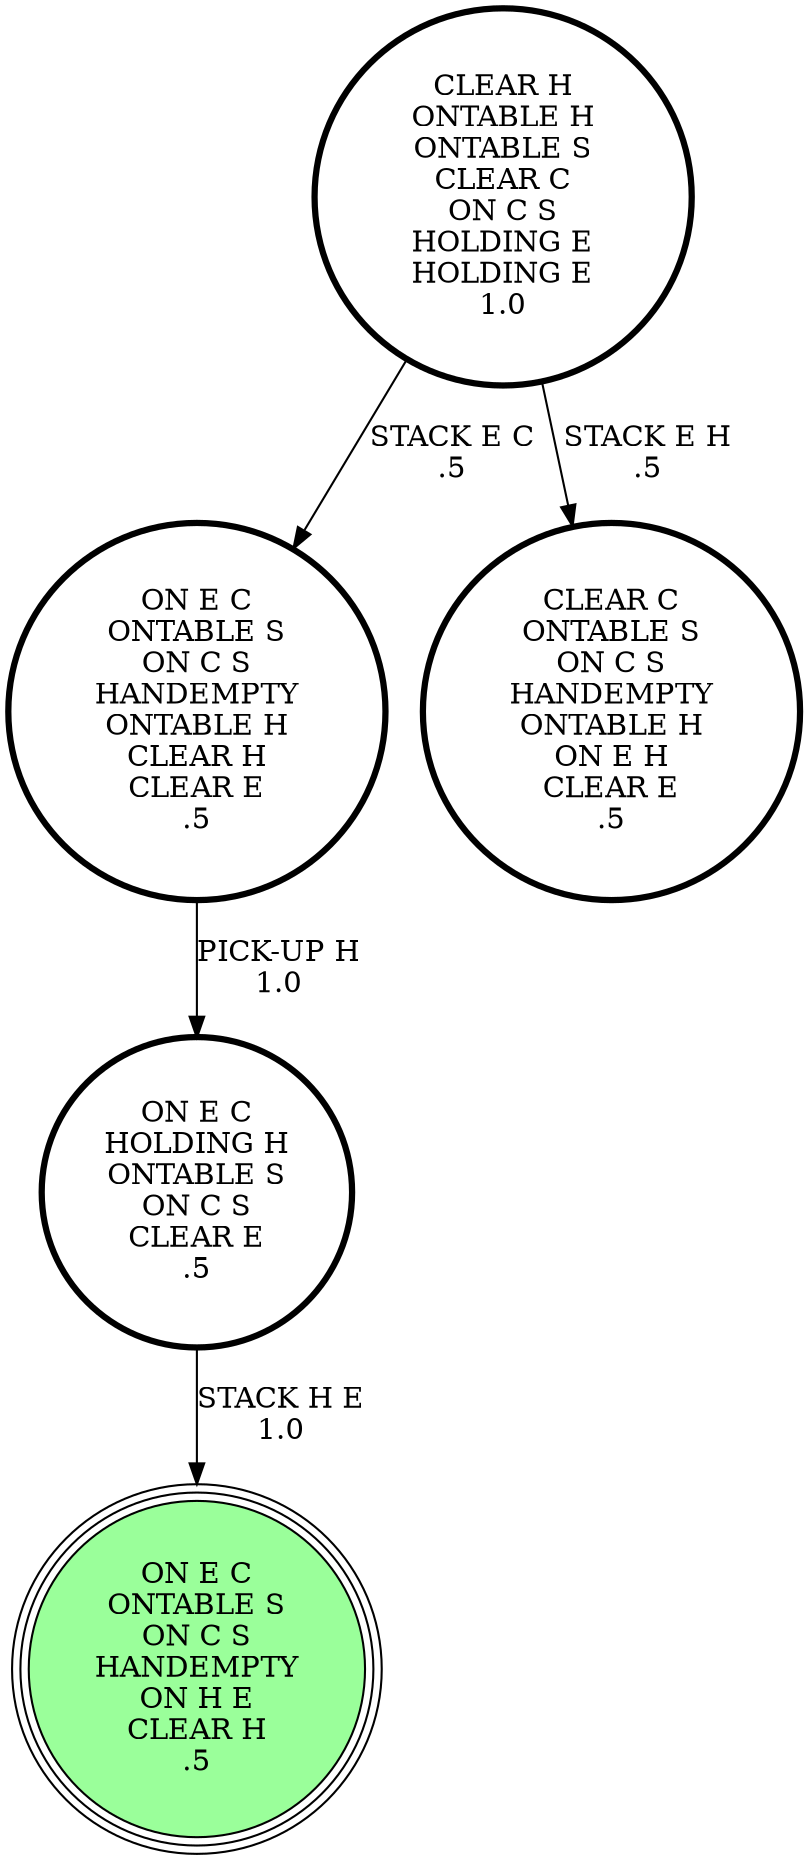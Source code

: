 digraph {
"CLEAR H\nONTABLE H\nONTABLE S\nCLEAR C\nON C S\nHOLDING E\nHOLDING E\n1.0\n" -> "ON E C\nONTABLE S\nON C S\nHANDEMPTY\nONTABLE H\nCLEAR H\nCLEAR E\n.5\n"[label="STACK E C\n.5\n"];
"CLEAR H\nONTABLE H\nONTABLE S\nCLEAR C\nON C S\nHOLDING E\nHOLDING E\n1.0\n" -> "CLEAR C\nONTABLE S\nON C S\nHANDEMPTY\nONTABLE H\nON E H\nCLEAR E\n.5\n"[label="STACK E H\n.5\n"];
"ON E C\nONTABLE S\nON C S\nHANDEMPTY\nONTABLE H\nCLEAR H\nCLEAR E\n.5\n" -> "ON E C\nHOLDING H\nONTABLE S\nON C S\nCLEAR E\n.5\n"[label="PICK-UP H\n1.0\n"];
"ON E C\nHOLDING H\nONTABLE S\nON C S\nCLEAR E\n.5\n" -> "ON E C\nONTABLE S\nON C S\nHANDEMPTY\nON H E\nCLEAR H\n.5\n"[label="STACK H E\n1.0\n"];
"ON E C\nONTABLE S\nON C S\nHANDEMPTY\nON H E\nCLEAR H\n.5\n" [shape=circle, style=filled, fillcolor=palegreen1, peripheries=3];
"CLEAR C\nONTABLE S\nON C S\nHANDEMPTY\nONTABLE H\nON E H\nCLEAR E\n.5\n" [shape=circle, penwidth=3];
"ON E C\nONTABLE S\nON C S\nHANDEMPTY\nON H E\nCLEAR H\n.5\n" [shape=circle, style=filled, fillcolor=palegreen1, peripheries=3];
"ON E C\nHOLDING H\nONTABLE S\nON C S\nCLEAR E\n.5\n" [shape=circle, penwidth=3];
"ON E C\nONTABLE S\nON C S\nHANDEMPTY\nONTABLE H\nCLEAR H\nCLEAR E\n.5\n" [shape=circle, penwidth=3];
"CLEAR H\nONTABLE H\nONTABLE S\nCLEAR C\nON C S\nHOLDING E\nHOLDING E\n1.0\n" [shape=circle, penwidth=3];
"CLEAR C\nONTABLE S\nON C S\nHANDEMPTY\nONTABLE H\nON E H\nCLEAR E\n.5\n" [shape=circle, penwidth=3];
}
